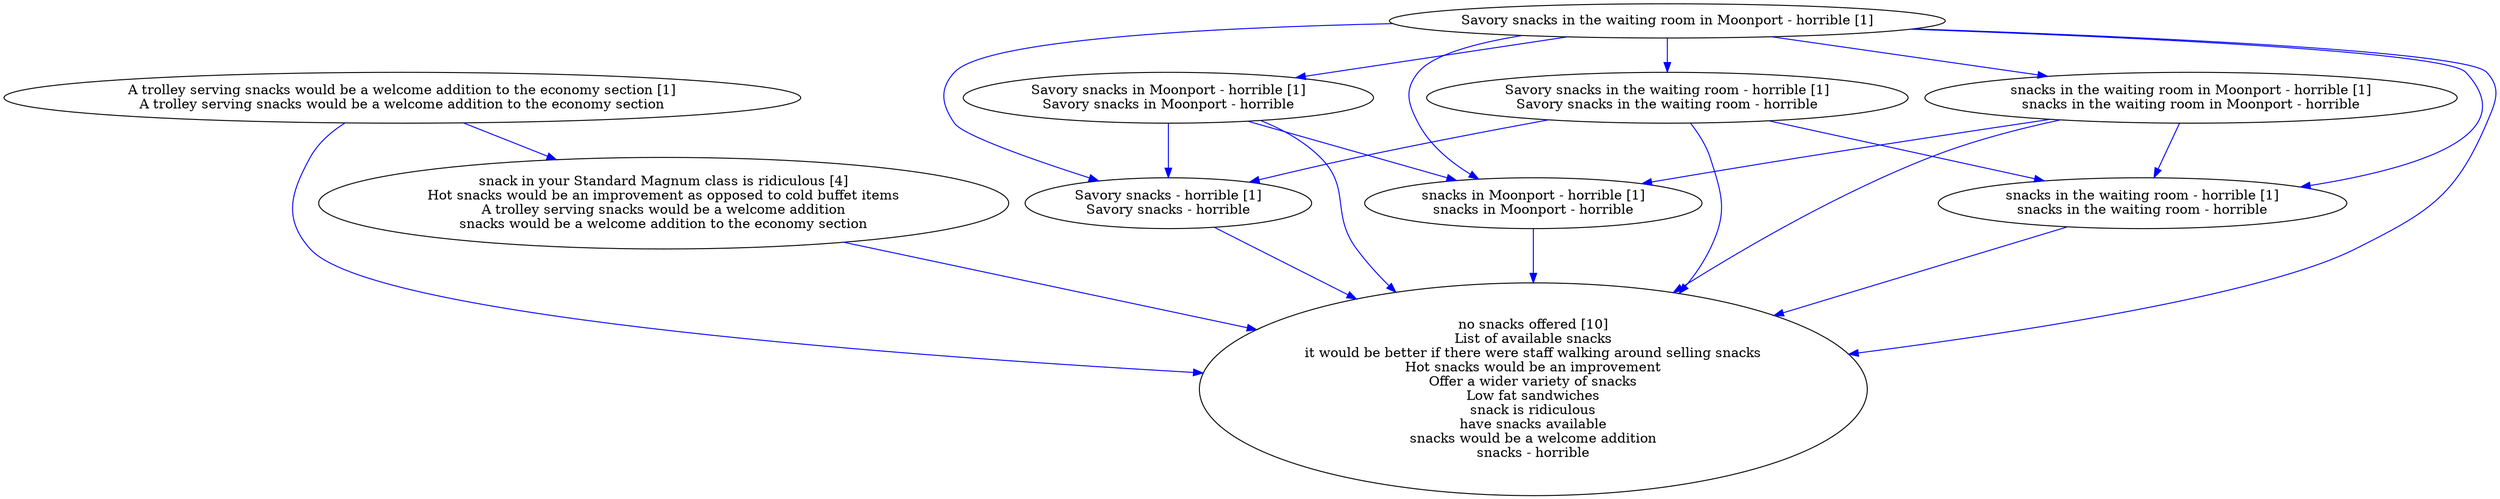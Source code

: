 digraph collapsedGraph {
"snack in your Standard Magnum class is ridiculous [4]\nHot snacks would be an improvement as opposed to cold buffet items\nA trolley serving snacks would be a welcome addition\nsnacks would be a welcome addition to the economy section""no snacks offered [10]\nList of available snacks\nit would be better if there were staff walking around selling snacks\nHot snacks would be an improvement\nOffer a wider variety of snacks\nLow fat sandwiches\nsnack is ridiculous\nhave snacks available\nsnacks would be a welcome addition\nsnacks - horrible""A trolley serving snacks would be a welcome addition to the economy section [1]\nA trolley serving snacks would be a welcome addition to the economy section""Savory snacks in the waiting room in Moonport - horrible [1]""Savory snacks in Moonport - horrible [1]\nSavory snacks in Moonport - horrible""Savory snacks - horrible [1]\nSavory snacks - horrible""snacks in Moonport - horrible [1]\nsnacks in Moonport - horrible""Savory snacks in the waiting room - horrible [1]\nSavory snacks in the waiting room - horrible""snacks in the waiting room - horrible [1]\nsnacks in the waiting room - horrible""snacks in the waiting room in Moonport - horrible [1]\nsnacks in the waiting room in Moonport - horrible""A trolley serving snacks would be a welcome addition to the economy section [1]\nA trolley serving snacks would be a welcome addition to the economy section" -> "snack in your Standard Magnum class is ridiculous [4]\nHot snacks would be an improvement as opposed to cold buffet items\nA trolley serving snacks would be a welcome addition\nsnacks would be a welcome addition to the economy section" [color=blue]
"A trolley serving snacks would be a welcome addition to the economy section [1]\nA trolley serving snacks would be a welcome addition to the economy section" -> "no snacks offered [10]\nList of available snacks\nit would be better if there were staff walking around selling snacks\nHot snacks would be an improvement\nOffer a wider variety of snacks\nLow fat sandwiches\nsnack is ridiculous\nhave snacks available\nsnacks would be a welcome addition\nsnacks - horrible" [color=blue]
"snack in your Standard Magnum class is ridiculous [4]\nHot snacks would be an improvement as opposed to cold buffet items\nA trolley serving snacks would be a welcome addition\nsnacks would be a welcome addition to the economy section" -> "no snacks offered [10]\nList of available snacks\nit would be better if there were staff walking around selling snacks\nHot snacks would be an improvement\nOffer a wider variety of snacks\nLow fat sandwiches\nsnack is ridiculous\nhave snacks available\nsnacks would be a welcome addition\nsnacks - horrible" [color=blue]
"Savory snacks in the waiting room in Moonport - horrible [1]" -> "Savory snacks in Moonport - horrible [1]\nSavory snacks in Moonport - horrible" [color=blue]
"Savory snacks in Moonport - horrible [1]\nSavory snacks in Moonport - horrible" -> "Savory snacks - horrible [1]\nSavory snacks - horrible" [color=blue]
"Savory snacks - horrible [1]\nSavory snacks - horrible" -> "no snacks offered [10]\nList of available snacks\nit would be better if there were staff walking around selling snacks\nHot snacks would be an improvement\nOffer a wider variety of snacks\nLow fat sandwiches\nsnack is ridiculous\nhave snacks available\nsnacks would be a welcome addition\nsnacks - horrible" [color=blue]
"Savory snacks in Moonport - horrible [1]\nSavory snacks in Moonport - horrible" -> "snacks in Moonport - horrible [1]\nsnacks in Moonport - horrible" [color=blue]
"snacks in Moonport - horrible [1]\nsnacks in Moonport - horrible" -> "no snacks offered [10]\nList of available snacks\nit would be better if there were staff walking around selling snacks\nHot snacks would be an improvement\nOffer a wider variety of snacks\nLow fat sandwiches\nsnack is ridiculous\nhave snacks available\nsnacks would be a welcome addition\nsnacks - horrible" [color=blue]
"Savory snacks in the waiting room in Moonport - horrible [1]" -> "Savory snacks in the waiting room - horrible [1]\nSavory snacks in the waiting room - horrible" [color=blue]
"Savory snacks in the waiting room - horrible [1]\nSavory snacks in the waiting room - horrible" -> "Savory snacks - horrible [1]\nSavory snacks - horrible" [color=blue]
"Savory snacks in the waiting room - horrible [1]\nSavory snacks in the waiting room - horrible" -> "snacks in the waiting room - horrible [1]\nsnacks in the waiting room - horrible" [color=blue]
"snacks in the waiting room - horrible [1]\nsnacks in the waiting room - horrible" -> "no snacks offered [10]\nList of available snacks\nit would be better if there were staff walking around selling snacks\nHot snacks would be an improvement\nOffer a wider variety of snacks\nLow fat sandwiches\nsnack is ridiculous\nhave snacks available\nsnacks would be a welcome addition\nsnacks - horrible" [color=blue]
"Savory snacks in the waiting room in Moonport - horrible [1]" -> "snacks in the waiting room in Moonport - horrible [1]\nsnacks in the waiting room in Moonport - horrible" [color=blue]
"snacks in the waiting room in Moonport - horrible [1]\nsnacks in the waiting room in Moonport - horrible" -> "snacks in Moonport - horrible [1]\nsnacks in Moonport - horrible" [color=blue]
"snacks in the waiting room in Moonport - horrible [1]\nsnacks in the waiting room in Moonport - horrible" -> "snacks in the waiting room - horrible [1]\nsnacks in the waiting room - horrible" [color=blue]
"Savory snacks in the waiting room in Moonport - horrible [1]" -> "snacks in the waiting room - horrible [1]\nsnacks in the waiting room - horrible" [color=blue]
"Savory snacks in the waiting room in Moonport - horrible [1]" -> "snacks in Moonport - horrible [1]\nsnacks in Moonport - horrible" [color=blue]
"Savory snacks in the waiting room in Moonport - horrible [1]" -> "Savory snacks - horrible [1]\nSavory snacks - horrible" [color=blue]
"Savory snacks in Moonport - horrible [1]\nSavory snacks in Moonport - horrible" -> "no snacks offered [10]\nList of available snacks\nit would be better if there were staff walking around selling snacks\nHot snacks would be an improvement\nOffer a wider variety of snacks\nLow fat sandwiches\nsnack is ridiculous\nhave snacks available\nsnacks would be a welcome addition\nsnacks - horrible" [color=blue]
"Savory snacks in the waiting room - horrible [1]\nSavory snacks in the waiting room - horrible" -> "no snacks offered [10]\nList of available snacks\nit would be better if there were staff walking around selling snacks\nHot snacks would be an improvement\nOffer a wider variety of snacks\nLow fat sandwiches\nsnack is ridiculous\nhave snacks available\nsnacks would be a welcome addition\nsnacks - horrible" [color=blue]
"snacks in the waiting room in Moonport - horrible [1]\nsnacks in the waiting room in Moonport - horrible" -> "no snacks offered [10]\nList of available snacks\nit would be better if there were staff walking around selling snacks\nHot snacks would be an improvement\nOffer a wider variety of snacks\nLow fat sandwiches\nsnack is ridiculous\nhave snacks available\nsnacks would be a welcome addition\nsnacks - horrible" [color=blue]
"Savory snacks in the waiting room in Moonport - horrible [1]" -> "no snacks offered [10]\nList of available snacks\nit would be better if there were staff walking around selling snacks\nHot snacks would be an improvement\nOffer a wider variety of snacks\nLow fat sandwiches\nsnack is ridiculous\nhave snacks available\nsnacks would be a welcome addition\nsnacks - horrible" [color=blue]
}